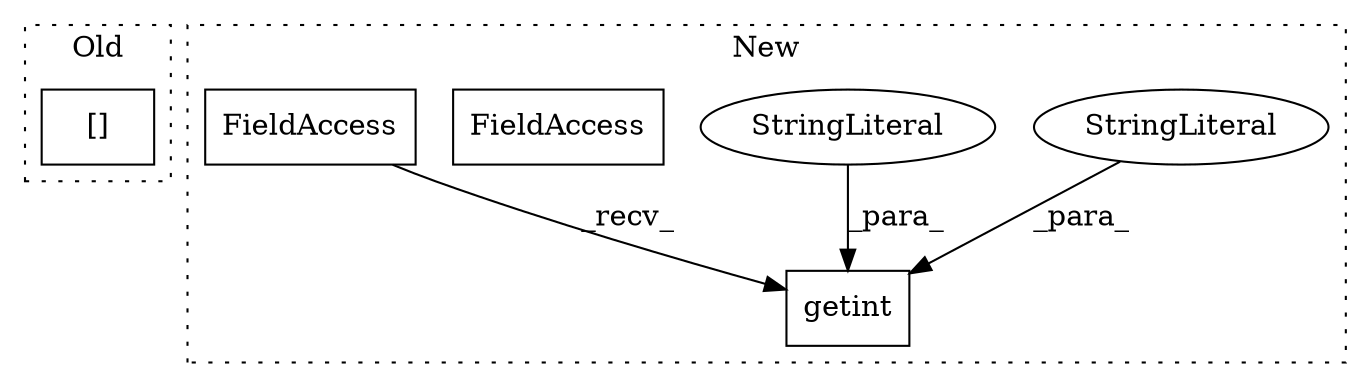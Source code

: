 digraph G {
subgraph cluster0 {
1 [label="[]" a="2" s="8812,8828" l="12,1" shape="box"];
label = "Old";
style="dotted";
}
subgraph cluster1 {
2 [label="getint" a="32" s="2970,3004" l="7,1" shape="box"];
3 [label="StringLiteral" a="45" s="2988" l="14" shape="ellipse"];
4 [label="StringLiteral" a="45" s="2977" l="10" shape="ellipse"];
5 [label="FieldAccess" a="22" s="2966" l="3" shape="box"];
6 [label="FieldAccess" a="22" s="2966" l="3" shape="box"];
label = "New";
style="dotted";
}
3 -> 2 [label="_para_"];
4 -> 2 [label="_para_"];
6 -> 2 [label="_recv_"];
}